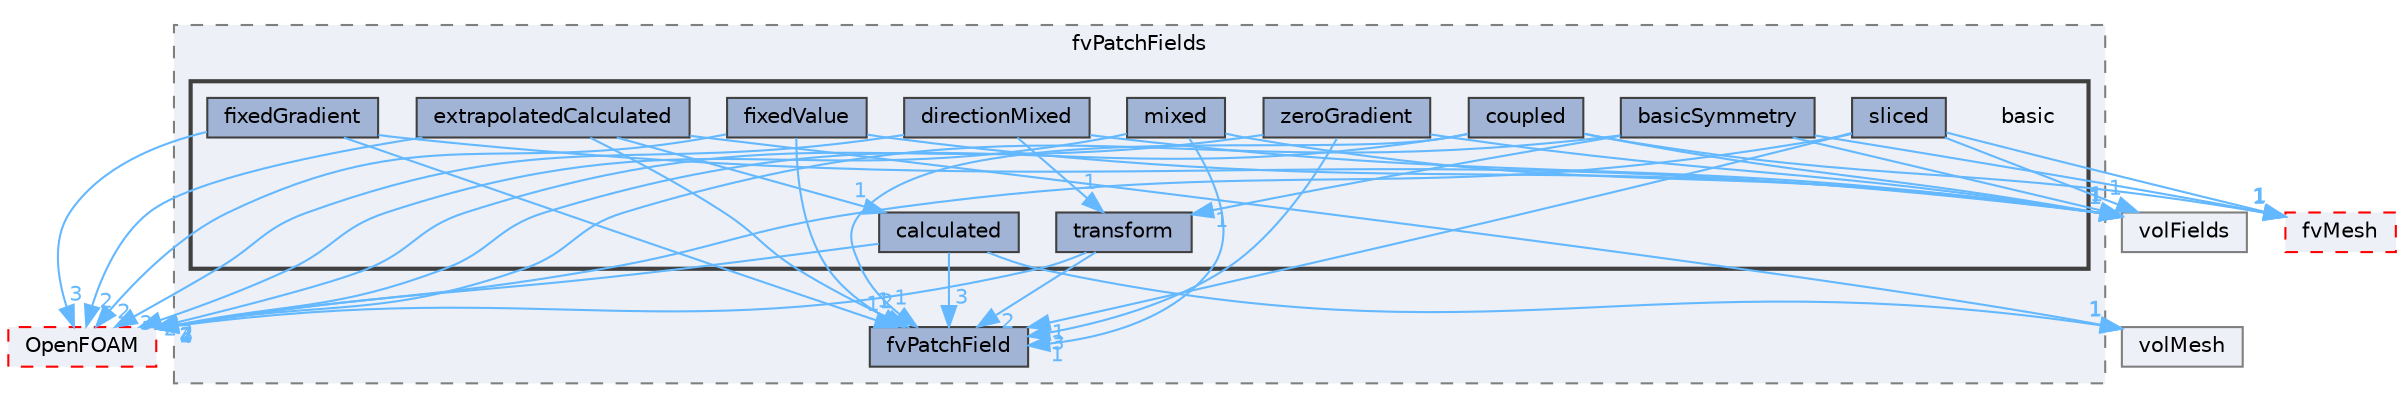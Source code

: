 digraph "src/finiteVolume/fields/fvPatchFields/basic"
{
 // LATEX_PDF_SIZE
  bgcolor="transparent";
  edge [fontname=Helvetica,fontsize=10,labelfontname=Helvetica,labelfontsize=10];
  node [fontname=Helvetica,fontsize=10,shape=box,height=0.2,width=0.4];
  compound=true
  subgraph clusterdir_a5850494bc77049b2a182260f0d1f703 {
    graph [ bgcolor="#edf0f7", pencolor="grey50", label="fvPatchFields", fontname=Helvetica,fontsize=10 style="filled,dashed", URL="dir_a5850494bc77049b2a182260f0d1f703.html",tooltip=""]
  dir_6b9423849569a7ee618201e7cfce9eaa [label="fvPatchField", fillcolor="#a2b4d6", color="grey25", style="filled", URL="dir_6b9423849569a7ee618201e7cfce9eaa.html",tooltip=""];
  subgraph clusterdir_546b14c9025d30bb5b92fa069dbdd82c {
    graph [ bgcolor="#edf0f7", pencolor="grey25", label="", fontname=Helvetica,fontsize=10 style="filled,bold", URL="dir_546b14c9025d30bb5b92fa069dbdd82c.html",tooltip=""]
    dir_546b14c9025d30bb5b92fa069dbdd82c [shape=plaintext, label="basic"];
  dir_6d4c915e8bbdb9098167fa614373fa7f [label="basicSymmetry", fillcolor="#a2b4d6", color="grey25", style="filled", URL="dir_6d4c915e8bbdb9098167fa614373fa7f.html",tooltip=""];
  dir_a0201b82c51fa1da75dacfe3ae38b4ae [label="calculated", fillcolor="#a2b4d6", color="grey25", style="filled", URL="dir_a0201b82c51fa1da75dacfe3ae38b4ae.html",tooltip=""];
  dir_08b92789dba2410395a2adfa89899a74 [label="coupled", fillcolor="#a2b4d6", color="grey25", style="filled", URL="dir_08b92789dba2410395a2adfa89899a74.html",tooltip=""];
  dir_19aefac0403ec26c4f1abba23987c6ec [label="directionMixed", fillcolor="#a2b4d6", color="grey25", style="filled", URL="dir_19aefac0403ec26c4f1abba23987c6ec.html",tooltip=""];
  dir_899dc76ada32d78c74f53590a4d2cd51 [label="extrapolatedCalculated", fillcolor="#a2b4d6", color="grey25", style="filled", URL="dir_899dc76ada32d78c74f53590a4d2cd51.html",tooltip=""];
  dir_e7596813ce3fe8a34bdf35b6923beb9d [label="fixedGradient", fillcolor="#a2b4d6", color="grey25", style="filled", URL="dir_e7596813ce3fe8a34bdf35b6923beb9d.html",tooltip=""];
  dir_b08207dba798d7588a6615c194403f6c [label="fixedValue", fillcolor="#a2b4d6", color="grey25", style="filled", URL="dir_b08207dba798d7588a6615c194403f6c.html",tooltip=""];
  dir_c411b072212d8e48f49763cbed7e3df9 [label="mixed", fillcolor="#a2b4d6", color="grey25", style="filled", URL="dir_c411b072212d8e48f49763cbed7e3df9.html",tooltip=""];
  dir_1290321db1acbd85e5fd318b9b4c1af3 [label="sliced", fillcolor="#a2b4d6", color="grey25", style="filled", URL="dir_1290321db1acbd85e5fd318b9b4c1af3.html",tooltip=""];
  dir_69500eee4066722e541f53a859e9d9bd [label="transform", fillcolor="#a2b4d6", color="grey25", style="filled", URL="dir_69500eee4066722e541f53a859e9d9bd.html",tooltip=""];
  dir_f946a054f25c963fb2e3d819dac35eee [label="zeroGradient", fillcolor="#a2b4d6", color="grey25", style="filled", URL="dir_f946a054f25c963fb2e3d819dac35eee.html",tooltip=""];
  }
  }
  dir_c5473ff19b20e6ec4dfe5c310b3778a8 [label="OpenFOAM", fillcolor="#edf0f7", color="red", style="filled,dashed", URL="dir_c5473ff19b20e6ec4dfe5c310b3778a8.html",tooltip=""];
  dir_c382fa095c9c33d8673c0dd60aaef275 [label="fvMesh", fillcolor="#edf0f7", color="red", style="filled,dashed", URL="dir_c382fa095c9c33d8673c0dd60aaef275.html",tooltip=""];
  dir_bd8bf7fa65467c460a50eacc456ce356 [label="volFields", fillcolor="#edf0f7", color="grey50", style="filled", URL="dir_bd8bf7fa65467c460a50eacc456ce356.html",tooltip=""];
  dir_1a4209badf8dc5d7c181708103efea60 [label="volMesh", fillcolor="#edf0f7", color="grey50", style="filled", URL="dir_1a4209badf8dc5d7c181708103efea60.html",tooltip=""];
  dir_6d4c915e8bbdb9098167fa614373fa7f->dir_69500eee4066722e541f53a859e9d9bd [headlabel="1", labeldistance=1.5 headhref="dir_000248_004098.html" href="dir_000248_004098.html" color="steelblue1" fontcolor="steelblue1"];
  dir_6d4c915e8bbdb9098167fa614373fa7f->dir_bd8bf7fa65467c460a50eacc456ce356 [headlabel="1", labeldistance=1.5 headhref="dir_000248_004295.html" href="dir_000248_004295.html" color="steelblue1" fontcolor="steelblue1"];
  dir_6d4c915e8bbdb9098167fa614373fa7f->dir_c382fa095c9c33d8673c0dd60aaef275 [headlabel="1", labeldistance=1.5 headhref="dir_000248_001544.html" href="dir_000248_001544.html" color="steelblue1" fontcolor="steelblue1"];
  dir_6d4c915e8bbdb9098167fa614373fa7f->dir_c5473ff19b20e6ec4dfe5c310b3778a8 [headlabel="2", labeldistance=1.5 headhref="dir_000248_002695.html" href="dir_000248_002695.html" color="steelblue1" fontcolor="steelblue1"];
  dir_a0201b82c51fa1da75dacfe3ae38b4ae->dir_1a4209badf8dc5d7c181708103efea60 [headlabel="1", labeldistance=1.5 headhref="dir_000390_004299.html" href="dir_000390_004299.html" color="steelblue1" fontcolor="steelblue1"];
  dir_a0201b82c51fa1da75dacfe3ae38b4ae->dir_6b9423849569a7ee618201e7cfce9eaa [headlabel="3", labeldistance=1.5 headhref="dir_000390_001564.html" href="dir_000390_001564.html" color="steelblue1" fontcolor="steelblue1"];
  dir_a0201b82c51fa1da75dacfe3ae38b4ae->dir_c5473ff19b20e6ec4dfe5c310b3778a8 [headlabel="2", labeldistance=1.5 headhref="dir_000390_002695.html" href="dir_000390_002695.html" color="steelblue1" fontcolor="steelblue1"];
  dir_08b92789dba2410395a2adfa89899a74->dir_6b9423849569a7ee618201e7cfce9eaa [headlabel="1", labeldistance=1.5 headhref="dir_000706_001564.html" href="dir_000706_001564.html" color="steelblue1" fontcolor="steelblue1"];
  dir_08b92789dba2410395a2adfa89899a74->dir_bd8bf7fa65467c460a50eacc456ce356 [headlabel="1", labeldistance=1.5 headhref="dir_000706_004295.html" href="dir_000706_004295.html" color="steelblue1" fontcolor="steelblue1"];
  dir_08b92789dba2410395a2adfa89899a74->dir_c382fa095c9c33d8673c0dd60aaef275 [headlabel="1", labeldistance=1.5 headhref="dir_000706_001544.html" href="dir_000706_001544.html" color="steelblue1" fontcolor="steelblue1"];
  dir_08b92789dba2410395a2adfa89899a74->dir_c5473ff19b20e6ec4dfe5c310b3778a8 [headlabel="3", labeldistance=1.5 headhref="dir_000706_002695.html" href="dir_000706_002695.html" color="steelblue1" fontcolor="steelblue1"];
  dir_19aefac0403ec26c4f1abba23987c6ec->dir_69500eee4066722e541f53a859e9d9bd [headlabel="1", labeldistance=1.5 headhref="dir_000959_004098.html" href="dir_000959_004098.html" color="steelblue1" fontcolor="steelblue1"];
  dir_19aefac0403ec26c4f1abba23987c6ec->dir_bd8bf7fa65467c460a50eacc456ce356 [headlabel="1", labeldistance=1.5 headhref="dir_000959_004295.html" href="dir_000959_004295.html" color="steelblue1" fontcolor="steelblue1"];
  dir_19aefac0403ec26c4f1abba23987c6ec->dir_c5473ff19b20e6ec4dfe5c310b3778a8 [headlabel="3", labeldistance=1.5 headhref="dir_000959_002695.html" href="dir_000959_002695.html" color="steelblue1" fontcolor="steelblue1"];
  dir_899dc76ada32d78c74f53590a4d2cd51->dir_1a4209badf8dc5d7c181708103efea60 [headlabel="1", labeldistance=1.5 headhref="dir_001229_004299.html" href="dir_001229_004299.html" color="steelblue1" fontcolor="steelblue1"];
  dir_899dc76ada32d78c74f53590a4d2cd51->dir_6b9423849569a7ee618201e7cfce9eaa [headlabel="2", labeldistance=1.5 headhref="dir_001229_001564.html" href="dir_001229_001564.html" color="steelblue1" fontcolor="steelblue1"];
  dir_899dc76ada32d78c74f53590a4d2cd51->dir_a0201b82c51fa1da75dacfe3ae38b4ae [headlabel="1", labeldistance=1.5 headhref="dir_001229_000390.html" href="dir_001229_000390.html" color="steelblue1" fontcolor="steelblue1"];
  dir_899dc76ada32d78c74f53590a4d2cd51->dir_c5473ff19b20e6ec4dfe5c310b3778a8 [headlabel="2", labeldistance=1.5 headhref="dir_001229_002695.html" href="dir_001229_002695.html" color="steelblue1" fontcolor="steelblue1"];
  dir_e7596813ce3fe8a34bdf35b6923beb9d->dir_6b9423849569a7ee618201e7cfce9eaa [headlabel="1", labeldistance=1.5 headhref="dir_001404_001564.html" href="dir_001404_001564.html" color="steelblue1" fontcolor="steelblue1"];
  dir_e7596813ce3fe8a34bdf35b6923beb9d->dir_bd8bf7fa65467c460a50eacc456ce356 [headlabel="1", labeldistance=1.5 headhref="dir_001404_004295.html" href="dir_001404_004295.html" color="steelblue1" fontcolor="steelblue1"];
  dir_e7596813ce3fe8a34bdf35b6923beb9d->dir_c5473ff19b20e6ec4dfe5c310b3778a8 [headlabel="3", labeldistance=1.5 headhref="dir_001404_002695.html" href="dir_001404_002695.html" color="steelblue1" fontcolor="steelblue1"];
  dir_b08207dba798d7588a6615c194403f6c->dir_6b9423849569a7ee618201e7cfce9eaa [headlabel="1", labeldistance=1.5 headhref="dir_001424_001564.html" href="dir_001424_001564.html" color="steelblue1" fontcolor="steelblue1"];
  dir_b08207dba798d7588a6615c194403f6c->dir_bd8bf7fa65467c460a50eacc456ce356 [headlabel="1", labeldistance=1.5 headhref="dir_001424_004295.html" href="dir_001424_004295.html" color="steelblue1" fontcolor="steelblue1"];
  dir_b08207dba798d7588a6615c194403f6c->dir_c5473ff19b20e6ec4dfe5c310b3778a8 [headlabel="2", labeldistance=1.5 headhref="dir_001424_002695.html" href="dir_001424_002695.html" color="steelblue1" fontcolor="steelblue1"];
  dir_c411b072212d8e48f49763cbed7e3df9->dir_6b9423849569a7ee618201e7cfce9eaa [headlabel="1", labeldistance=1.5 headhref="dir_002409_001564.html" href="dir_002409_001564.html" color="steelblue1" fontcolor="steelblue1"];
  dir_c411b072212d8e48f49763cbed7e3df9->dir_bd8bf7fa65467c460a50eacc456ce356 [headlabel="1", labeldistance=1.5 headhref="dir_002409_004295.html" href="dir_002409_004295.html" color="steelblue1" fontcolor="steelblue1"];
  dir_c411b072212d8e48f49763cbed7e3df9->dir_c5473ff19b20e6ec4dfe5c310b3778a8 [headlabel="2", labeldistance=1.5 headhref="dir_002409_002695.html" href="dir_002409_002695.html" color="steelblue1" fontcolor="steelblue1"];
  dir_1290321db1acbd85e5fd318b9b4c1af3->dir_6b9423849569a7ee618201e7cfce9eaa [headlabel="1", labeldistance=1.5 headhref="dir_003580_001564.html" href="dir_003580_001564.html" color="steelblue1" fontcolor="steelblue1"];
  dir_1290321db1acbd85e5fd318b9b4c1af3->dir_bd8bf7fa65467c460a50eacc456ce356 [headlabel="1", labeldistance=1.5 headhref="dir_003580_004295.html" href="dir_003580_004295.html" color="steelblue1" fontcolor="steelblue1"];
  dir_1290321db1acbd85e5fd318b9b4c1af3->dir_c382fa095c9c33d8673c0dd60aaef275 [headlabel="1", labeldistance=1.5 headhref="dir_003580_001544.html" href="dir_003580_001544.html" color="steelblue1" fontcolor="steelblue1"];
  dir_1290321db1acbd85e5fd318b9b4c1af3->dir_c5473ff19b20e6ec4dfe5c310b3778a8 [headlabel="2", labeldistance=1.5 headhref="dir_003580_002695.html" href="dir_003580_002695.html" color="steelblue1" fontcolor="steelblue1"];
  dir_69500eee4066722e541f53a859e9d9bd->dir_6b9423849569a7ee618201e7cfce9eaa [headlabel="2", labeldistance=1.5 headhref="dir_004098_001564.html" href="dir_004098_001564.html" color="steelblue1" fontcolor="steelblue1"];
  dir_69500eee4066722e541f53a859e9d9bd->dir_c5473ff19b20e6ec4dfe5c310b3778a8 [headlabel="4", labeldistance=1.5 headhref="dir_004098_002695.html" href="dir_004098_002695.html" color="steelblue1" fontcolor="steelblue1"];
  dir_f946a054f25c963fb2e3d819dac35eee->dir_6b9423849569a7ee618201e7cfce9eaa [headlabel="3", labeldistance=1.5 headhref="dir_004454_001564.html" href="dir_004454_001564.html" color="steelblue1" fontcolor="steelblue1"];
  dir_f946a054f25c963fb2e3d819dac35eee->dir_bd8bf7fa65467c460a50eacc456ce356 [headlabel="1", labeldistance=1.5 headhref="dir_004454_004295.html" href="dir_004454_004295.html" color="steelblue1" fontcolor="steelblue1"];
  dir_f946a054f25c963fb2e3d819dac35eee->dir_c5473ff19b20e6ec4dfe5c310b3778a8 [headlabel="2", labeldistance=1.5 headhref="dir_004454_002695.html" href="dir_004454_002695.html" color="steelblue1" fontcolor="steelblue1"];
}
